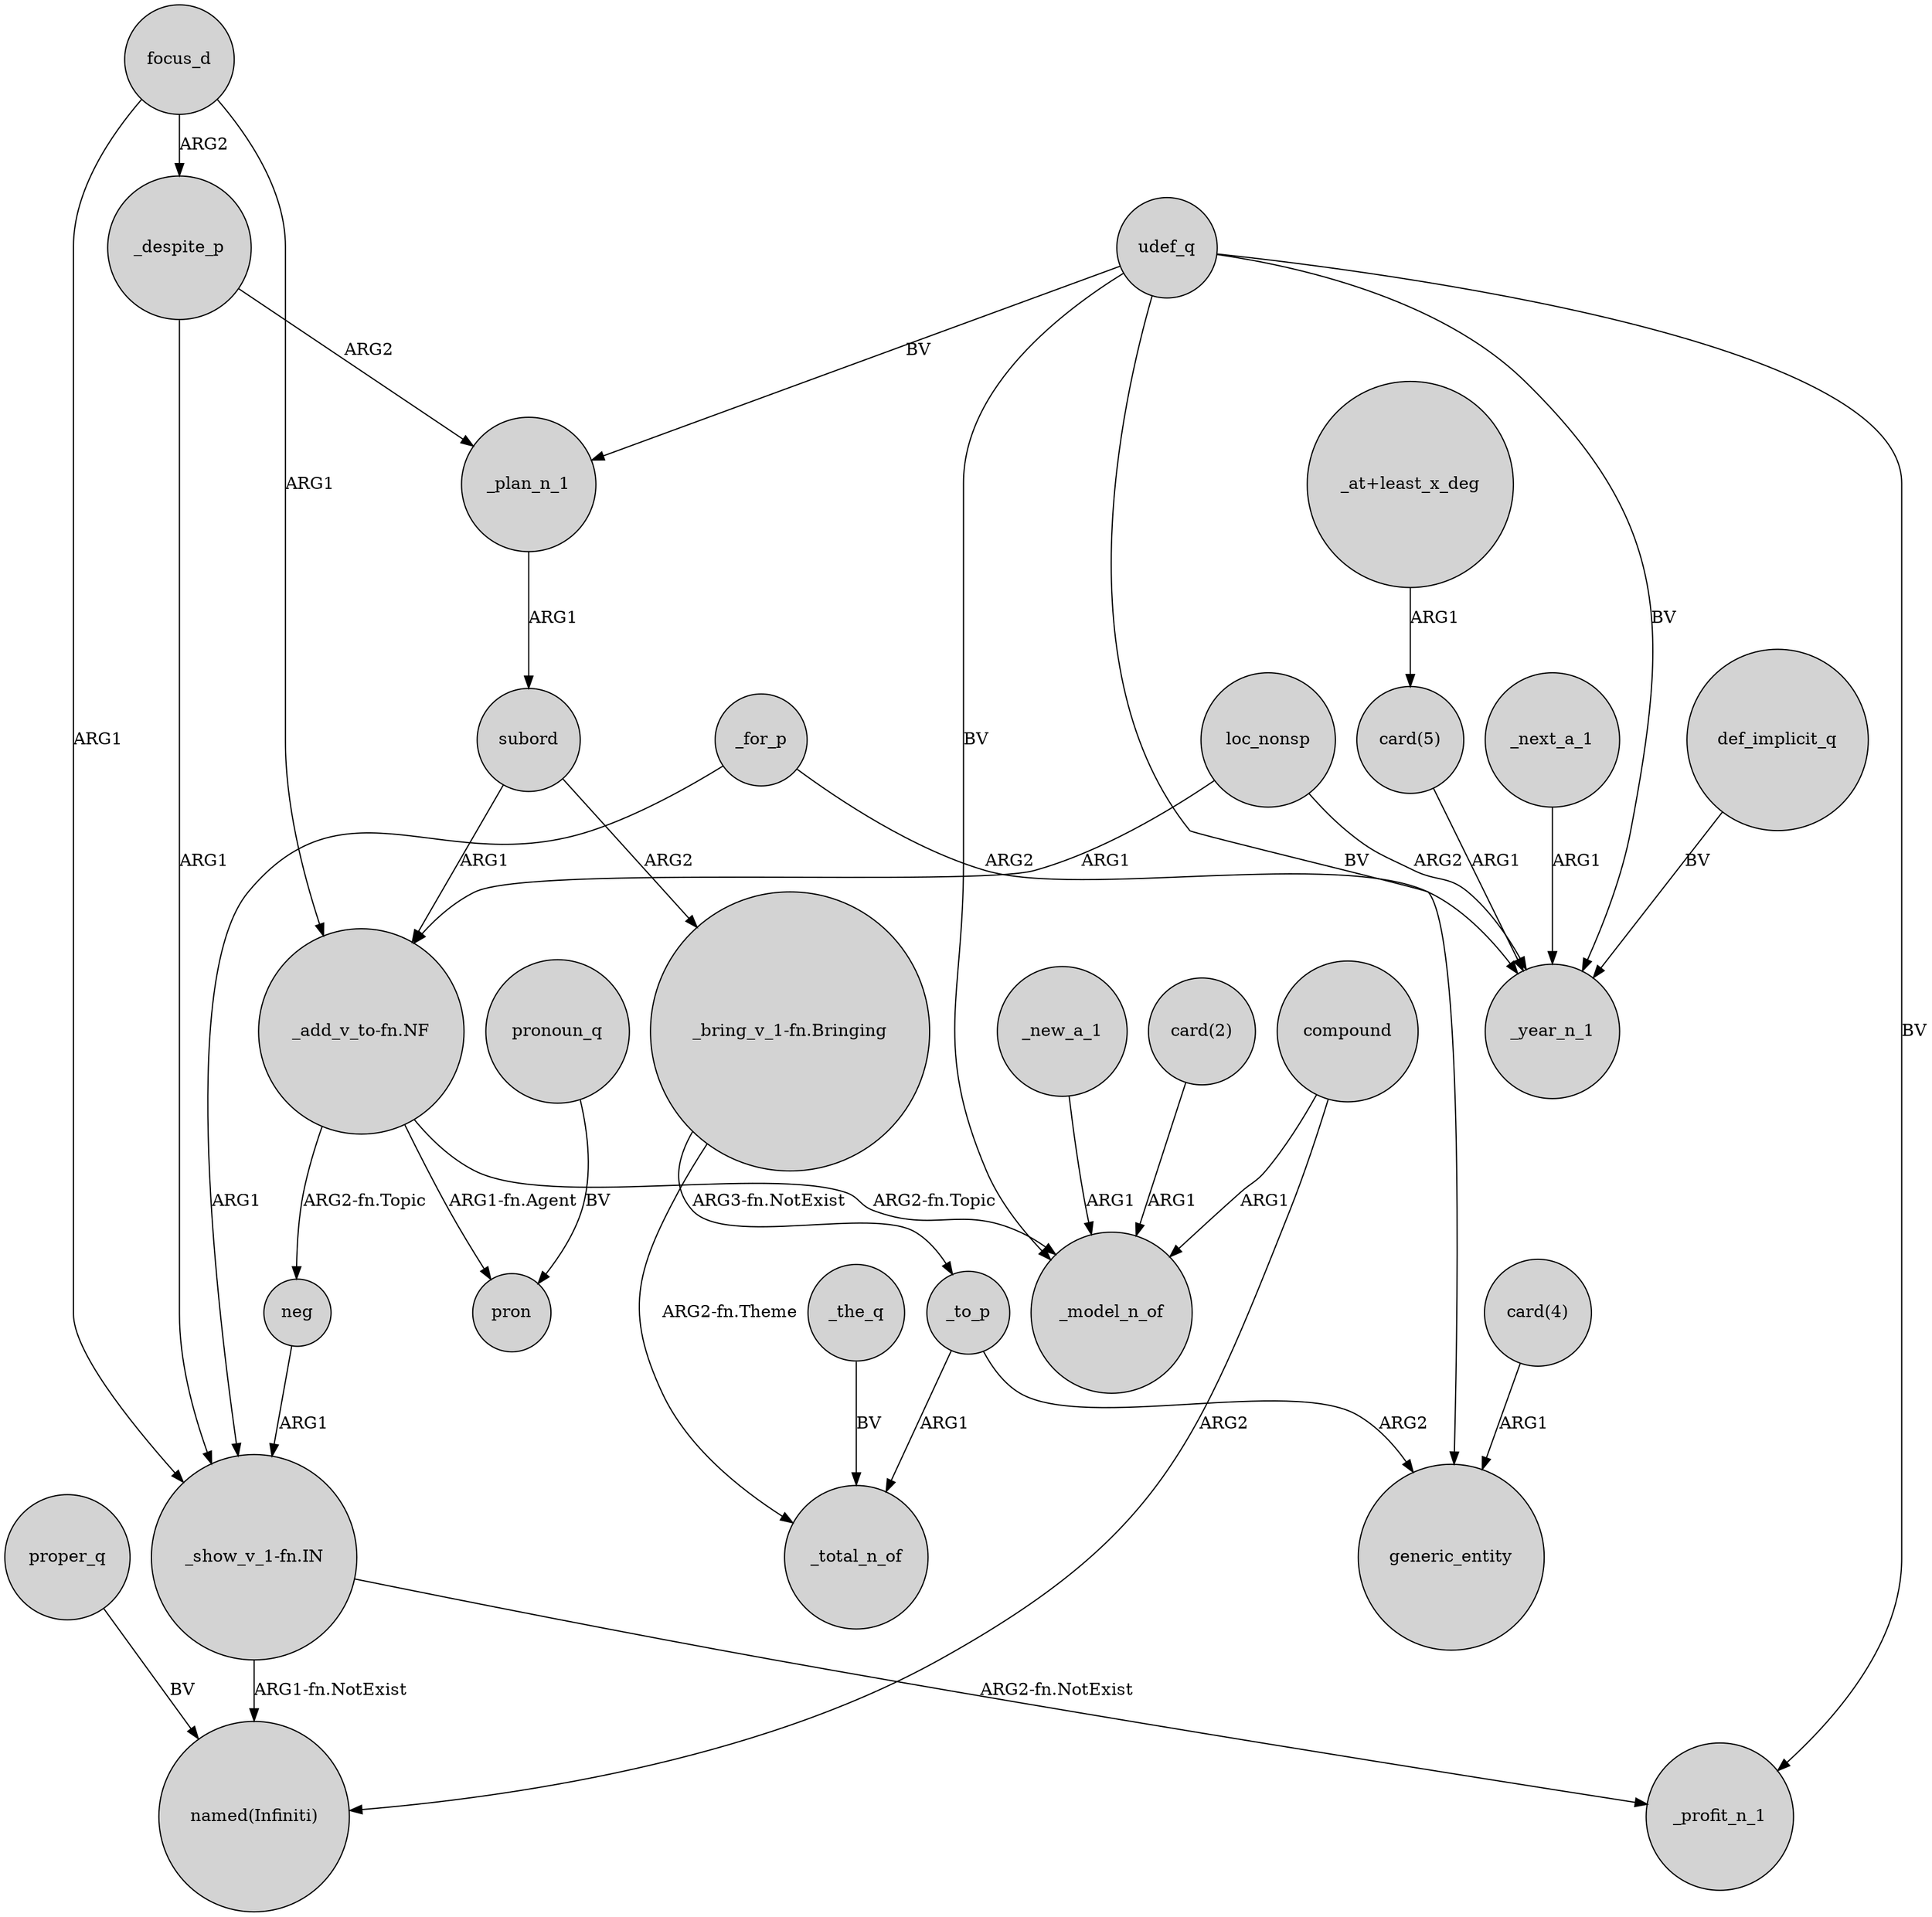 digraph {
	node [shape=circle style=filled]
	focus_d -> "_show_v_1-fn.IN" [label=ARG1]
	"_add_v_to-fn.NF" -> _model_n_of [label="ARG2-fn.Topic"]
	udef_q -> generic_entity [label=BV]
	_for_p -> _year_n_1 [label=ARG2]
	"_bring_v_1-fn.Bringing" -> _total_n_of [label="ARG2-fn.Theme"]
	def_implicit_q -> _year_n_1 [label=BV]
	"card(5)" -> _year_n_1 [label=ARG1]
	_the_q -> _total_n_of [label=BV]
	"_at+least_x_deg" -> "card(5)" [label=ARG1]
	proper_q -> "named(Infiniti)" [label=BV]
	focus_d -> _despite_p [label=ARG2]
	neg -> "_show_v_1-fn.IN" [label=ARG1]
	_despite_p -> "_show_v_1-fn.IN" [label=ARG1]
	_to_p -> _total_n_of [label=ARG1]
	_to_p -> generic_entity [label=ARG2]
	"_show_v_1-fn.IN" -> "named(Infiniti)" [label="ARG1-fn.NotExist"]
	compound -> _model_n_of [label=ARG1]
	"_show_v_1-fn.IN" -> _profit_n_1 [label="ARG2-fn.NotExist"]
	loc_nonsp -> "_add_v_to-fn.NF" [label=ARG1]
	pronoun_q -> pron [label=BV]
	udef_q -> _plan_n_1 [label=BV]
	_plan_n_1 -> subord [label=ARG1]
	_next_a_1 -> _year_n_1 [label=ARG1]
	_for_p -> "_show_v_1-fn.IN" [label=ARG1]
	_new_a_1 -> _model_n_of [label=ARG1]
	loc_nonsp -> _year_n_1 [label=ARG2]
	"_add_v_to-fn.NF" -> pron [label="ARG1-fn.Agent"]
	compound -> "named(Infiniti)" [label=ARG2]
	"_add_v_to-fn.NF" -> neg [label="ARG2-fn.Topic"]
	subord -> "_add_v_to-fn.NF" [label=ARG1]
	"_bring_v_1-fn.Bringing" -> _to_p [label="ARG3-fn.NotExist"]
	udef_q -> _year_n_1 [label=BV]
	udef_q -> _model_n_of [label=BV]
	focus_d -> "_add_v_to-fn.NF" [label=ARG1]
	udef_q -> _profit_n_1 [label=BV]
	"card(2)" -> _model_n_of [label=ARG1]
	_despite_p -> _plan_n_1 [label=ARG2]
	"card(4)" -> generic_entity [label=ARG1]
	subord -> "_bring_v_1-fn.Bringing" [label=ARG2]
}
